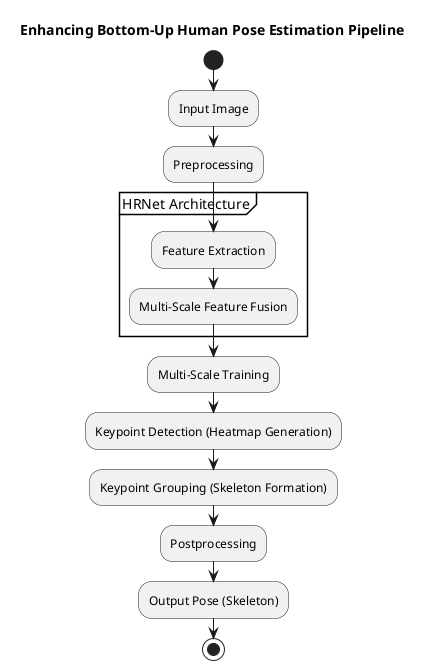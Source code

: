 @startuml
title Enhancing Bottom-Up Human Pose Estimation Pipeline

start
:Input Image;
:Preprocessing;
partition "HRNet Architecture" {
  :Feature Extraction;
  :Multi-Scale Feature Fusion;
}
:Multi-Scale Training;
:Keypoint Detection (Heatmap Generation);
:Keypoint Grouping (Skeleton Formation);
:Postprocessing;
:Output Pose (Skeleton);
stop

@enduml
